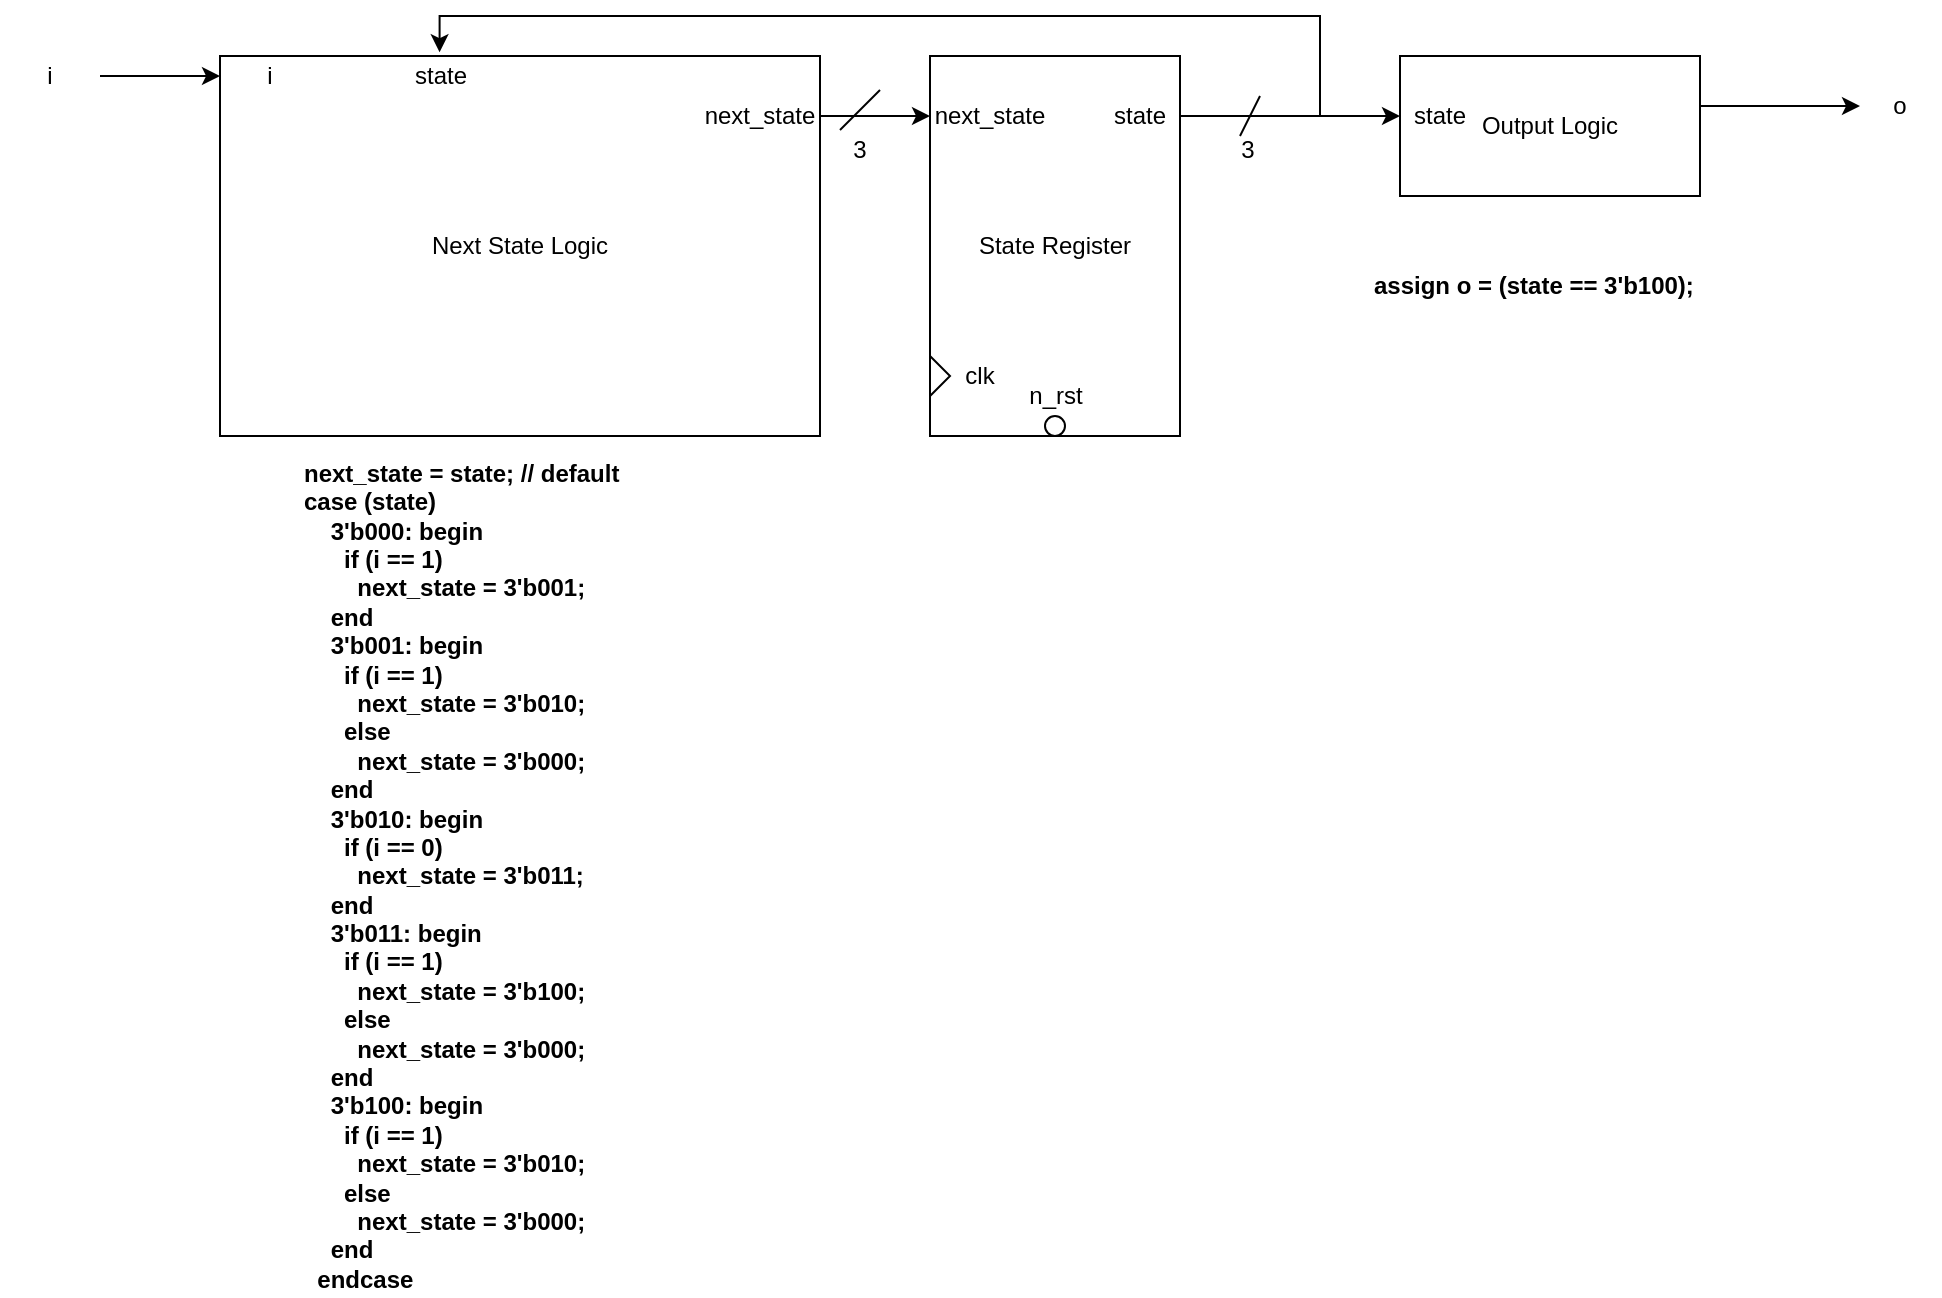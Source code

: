 <mxfile version="14.4.2" type="device"><diagram id="qUpsCeQ9FSwcRRfxqpDJ" name="Page-1"><mxGraphModel dx="1422" dy="762" grid="1" gridSize="10" guides="1" tooltips="1" connect="1" arrows="1" fold="1" page="1" pageScale="1" pageWidth="850" pageHeight="1100" math="0" shadow="0"><root><mxCell id="0"/><mxCell id="1" parent="0"/><mxCell id="PDjSOgbXImCNaXerzlYH-1" value="State Register" style="rounded=0;whiteSpace=wrap;html=1;" parent="1" vertex="1"><mxGeometry x="535" y="160" width="125" height="190" as="geometry"/></mxCell><mxCell id="PDjSOgbXImCNaXerzlYH-2" value="" style="triangle;whiteSpace=wrap;html=1;" parent="1" vertex="1"><mxGeometry x="535" y="310" width="10" height="20" as="geometry"/></mxCell><mxCell id="PDjSOgbXImCNaXerzlYH-3" value="" style="ellipse;whiteSpace=wrap;html=1;aspect=fixed;" parent="1" vertex="1"><mxGeometry x="592.5" y="340" width="10" height="10" as="geometry"/></mxCell><mxCell id="PDjSOgbXImCNaXerzlYH-4" value="clk" style="text;html=1;strokeColor=none;fillColor=none;align=center;verticalAlign=middle;whiteSpace=wrap;rounded=0;" parent="1" vertex="1"><mxGeometry x="545" y="310" width="30" height="20" as="geometry"/></mxCell><mxCell id="PDjSOgbXImCNaXerzlYH-5" value="n_rst" style="text;html=1;strokeColor=none;fillColor=none;align=center;verticalAlign=middle;whiteSpace=wrap;rounded=0;" parent="1" vertex="1"><mxGeometry x="582.5" y="320" width="30" height="20" as="geometry"/></mxCell><mxCell id="PDjSOgbXImCNaXerzlYH-6" value="" style="edgeStyle=orthogonalEdgeStyle;rounded=0;orthogonalLoop=1;jettySize=auto;html=1;entryX=0.366;entryY=-0.01;entryDx=0;entryDy=0;entryPerimeter=0;" parent="1" source="PDjSOgbXImCNaXerzlYH-7" target="PDjSOgbXImCNaXerzlYH-8" edge="1"><mxGeometry x="-0.8" relative="1" as="geometry"><Array as="points"><mxPoint x="730" y="190"/><mxPoint x="730" y="140"/><mxPoint x="290" y="140"/></Array><mxPoint as="offset"/></mxGeometry></mxCell><mxCell id="t9ZwC3lJqaLgxxZxDw7X-6" style="edgeStyle=orthogonalEdgeStyle;rounded=0;orthogonalLoop=1;jettySize=auto;html=1;entryX=0;entryY=0.5;entryDx=0;entryDy=0;" edge="1" parent="1" source="PDjSOgbXImCNaXerzlYH-7" target="t9ZwC3lJqaLgxxZxDw7X-5"><mxGeometry relative="1" as="geometry"/></mxCell><mxCell id="PDjSOgbXImCNaXerzlYH-7" value="state" style="text;html=1;strokeColor=none;fillColor=none;align=center;verticalAlign=middle;whiteSpace=wrap;rounded=0;" parent="1" vertex="1"><mxGeometry x="620" y="180" width="40" height="20" as="geometry"/></mxCell><mxCell id="PDjSOgbXImCNaXerzlYH-8" value="Next State Logic" style="rounded=0;whiteSpace=wrap;html=1;" parent="1" vertex="1"><mxGeometry x="180" y="160" width="300" height="190" as="geometry"/></mxCell><mxCell id="PDjSOgbXImCNaXerzlYH-9" value="next_state" style="text;html=1;strokeColor=none;fillColor=none;align=center;verticalAlign=middle;whiteSpace=wrap;rounded=0;" parent="1" vertex="1"><mxGeometry x="535" y="180" width="60" height="20" as="geometry"/></mxCell><mxCell id="PDjSOgbXImCNaXerzlYH-10" style="edgeStyle=orthogonalEdgeStyle;rounded=0;orthogonalLoop=1;jettySize=auto;html=1;entryX=0;entryY=0.5;entryDx=0;entryDy=0;" parent="1" source="PDjSOgbXImCNaXerzlYH-11" target="PDjSOgbXImCNaXerzlYH-9" edge="1"><mxGeometry relative="1" as="geometry"/></mxCell><mxCell id="PDjSOgbXImCNaXerzlYH-11" value="next_state" style="text;html=1;strokeColor=none;fillColor=none;align=center;verticalAlign=middle;whiteSpace=wrap;rounded=0;" parent="1" vertex="1"><mxGeometry x="420" y="180" width="60" height="20" as="geometry"/></mxCell><mxCell id="PDjSOgbXImCNaXerzlYH-12" value="state" style="text;html=1;strokeColor=none;fillColor=none;align=center;verticalAlign=middle;whiteSpace=wrap;rounded=0;" parent="1" vertex="1"><mxGeometry x="272.5" y="165" width="35" height="10" as="geometry"/></mxCell><mxCell id="PDjSOgbXImCNaXerzlYH-16" value="i" style="text;html=1;strokeColor=none;fillColor=none;align=center;verticalAlign=middle;whiteSpace=wrap;rounded=0;" parent="1" vertex="1"><mxGeometry x="180" y="160" width="50" height="20" as="geometry"/></mxCell><mxCell id="PDjSOgbXImCNaXerzlYH-17" style="edgeStyle=orthogonalEdgeStyle;rounded=0;orthogonalLoop=1;jettySize=auto;html=1;entryX=0;entryY=0.5;entryDx=0;entryDy=0;" parent="1" source="PDjSOgbXImCNaXerzlYH-18" target="PDjSOgbXImCNaXerzlYH-16" edge="1"><mxGeometry relative="1" as="geometry"/></mxCell><mxCell id="PDjSOgbXImCNaXerzlYH-18" value="i" style="text;html=1;strokeColor=none;fillColor=none;align=center;verticalAlign=middle;whiteSpace=wrap;rounded=0;" parent="1" vertex="1"><mxGeometry x="70" y="160" width="50" height="20" as="geometry"/></mxCell><mxCell id="PDjSOgbXImCNaXerzlYH-19" value="" style="endArrow=none;html=1;" parent="1" edge="1"><mxGeometry width="50" height="50" relative="1" as="geometry"><mxPoint x="690" y="200" as="sourcePoint"/><mxPoint x="700" y="180" as="targetPoint"/></mxGeometry></mxCell><mxCell id="PDjSOgbXImCNaXerzlYH-20" value="&lt;div align=&quot;left&quot;&gt;&lt;div align=&quot;left&quot;&gt;next_state = state; // default&lt;/div&gt;&lt;div align=&quot;left&quot;&gt;case (state)&lt;/div&gt;&lt;div align=&quot;left&quot;&gt;&amp;nbsp; &amp;nbsp; 3'b000: begin&lt;/div&gt;&lt;div align=&quot;left&quot;&gt;&amp;nbsp; &amp;nbsp; &amp;nbsp; if (i == 1)&lt;/div&gt;&lt;div align=&quot;left&quot;&gt;&amp;nbsp; &amp;nbsp; &amp;nbsp; &amp;nbsp; next_state = 3'b001;&lt;/div&gt;&lt;div align=&quot;left&quot;&gt;&amp;nbsp; &amp;nbsp; end&lt;/div&gt;&lt;div align=&quot;left&quot;&gt;&amp;nbsp; &amp;nbsp; 3'b001: begin&lt;/div&gt;&lt;div align=&quot;left&quot;&gt;&amp;nbsp; &amp;nbsp; &amp;nbsp; if (i == 1)&lt;/div&gt;&lt;div align=&quot;left&quot;&gt;&amp;nbsp; &amp;nbsp; &amp;nbsp; &amp;nbsp; next_state = 3'b010;&lt;/div&gt;&lt;div align=&quot;left&quot;&gt;&amp;nbsp; &amp;nbsp; &amp;nbsp; else&lt;/div&gt;&lt;div align=&quot;left&quot;&gt;&amp;nbsp; &amp;nbsp; &amp;nbsp; &amp;nbsp; next_state = 3'b000;&lt;/div&gt;&lt;div align=&quot;left&quot;&gt;&amp;nbsp; &amp;nbsp; end&lt;/div&gt;&lt;div align=&quot;left&quot;&gt;&amp;nbsp; &amp;nbsp; 3'b010: begin&lt;/div&gt;&lt;div align=&quot;left&quot;&gt;&amp;nbsp; &amp;nbsp; &amp;nbsp; if (i == 0)&lt;/div&gt;&lt;div align=&quot;left&quot;&gt;&amp;nbsp; &amp;nbsp; &amp;nbsp; &amp;nbsp; next_state = 3'b011;&lt;/div&gt;&lt;div align=&quot;left&quot;&gt;&amp;nbsp; &amp;nbsp; end&lt;/div&gt;&lt;div align=&quot;left&quot;&gt;&amp;nbsp; &amp;nbsp; 3'b011: begin&lt;/div&gt;&lt;div align=&quot;left&quot;&gt;&amp;nbsp; &amp;nbsp; &amp;nbsp; if (i == 1)&lt;/div&gt;&lt;div align=&quot;left&quot;&gt;&amp;nbsp; &amp;nbsp; &amp;nbsp; &amp;nbsp; next_state = 3'b100;&lt;/div&gt;&lt;div align=&quot;left&quot;&gt;&amp;nbsp; &amp;nbsp; &amp;nbsp; else&lt;/div&gt;&lt;div align=&quot;left&quot;&gt;&amp;nbsp; &amp;nbsp; &amp;nbsp; &amp;nbsp; next_state = 3'b000;&lt;/div&gt;&lt;div align=&quot;left&quot;&gt;&amp;nbsp; &amp;nbsp; end&lt;/div&gt;&lt;div align=&quot;left&quot;&gt;&amp;nbsp; &amp;nbsp; 3'b100: begin&lt;/div&gt;&lt;div align=&quot;left&quot;&gt;&amp;nbsp; &amp;nbsp; &amp;nbsp; if (i == 1)&lt;/div&gt;&lt;div align=&quot;left&quot;&gt;&amp;nbsp; &amp;nbsp; &amp;nbsp; &amp;nbsp; next_state = 3'b010;&lt;/div&gt;&lt;div align=&quot;left&quot;&gt;&amp;nbsp; &amp;nbsp; &amp;nbsp; else&lt;/div&gt;&lt;div align=&quot;left&quot;&gt;&amp;nbsp; &amp;nbsp; &amp;nbsp; &amp;nbsp; next_state = 3'b000;&lt;/div&gt;&lt;div align=&quot;left&quot;&gt;&amp;nbsp; &amp;nbsp; end&lt;/div&gt;&lt;div align=&quot;left&quot;&gt;&amp;nbsp; endcase&lt;/div&gt;&lt;/div&gt;" style="text;html=1;strokeColor=none;fillColor=none;align=left;verticalAlign=middle;whiteSpace=wrap;rounded=0;fontStyle=1" parent="1" vertex="1"><mxGeometry x="220" y="360" width="280" height="420" as="geometry"/></mxCell><mxCell id="PDjSOgbXImCNaXerzlYH-21" value="3" style="text;html=1;strokeColor=none;fillColor=none;align=center;verticalAlign=middle;whiteSpace=wrap;rounded=0;" parent="1" vertex="1"><mxGeometry x="689" y="202" width="10" height="10" as="geometry"/></mxCell><mxCell id="t9ZwC3lJqaLgxxZxDw7X-4" value="" style="edgeStyle=orthogonalEdgeStyle;rounded=0;orthogonalLoop=1;jettySize=auto;html=1;" edge="1" parent="1" source="PDjSOgbXImCNaXerzlYH-28" target="t9ZwC3lJqaLgxxZxDw7X-3"><mxGeometry relative="1" as="geometry"/></mxCell><mxCell id="PDjSOgbXImCNaXerzlYH-28" value="o" style="text;html=1;strokeColor=none;fillColor=none;align=center;verticalAlign=middle;whiteSpace=wrap;rounded=0;" parent="1" vertex="1"><mxGeometry x="880" y="175" width="40" height="20" as="geometry"/></mxCell><mxCell id="PDjSOgbXImCNaXerzlYH-30" value="" style="endArrow=none;html=1;" parent="1" edge="1"><mxGeometry width="50" height="50" relative="1" as="geometry"><mxPoint x="490" y="197" as="sourcePoint"/><mxPoint x="510" y="177" as="targetPoint"/></mxGeometry></mxCell><mxCell id="PDjSOgbXImCNaXerzlYH-31" value="3" style="text;html=1;strokeColor=none;fillColor=none;align=center;verticalAlign=middle;whiteSpace=wrap;rounded=0;" parent="1" vertex="1"><mxGeometry x="490.0" y="197" width="20" height="20" as="geometry"/></mxCell><mxCell id="PDjSOgbXImCNaXerzlYH-33" value="&lt;div align=&quot;left&quot;&gt;&lt;div align=&quot;left&quot;&gt;assign o = (state == 3'b100);&lt;/div&gt;&lt;/div&gt;" style="text;html=1;strokeColor=none;fillColor=none;align=left;verticalAlign=middle;whiteSpace=wrap;rounded=0;fontStyle=1" parent="1" vertex="1"><mxGeometry x="755" y="250" width="180" height="50" as="geometry"/></mxCell><mxCell id="t9ZwC3lJqaLgxxZxDw7X-2" value="Output Logic" style="rounded=0;whiteSpace=wrap;html=1;" vertex="1" parent="1"><mxGeometry x="770" y="160" width="150" height="70" as="geometry"/></mxCell><mxCell id="t9ZwC3lJqaLgxxZxDw7X-3" value="o" style="text;html=1;strokeColor=none;fillColor=none;align=center;verticalAlign=middle;whiteSpace=wrap;rounded=0;" vertex="1" parent="1"><mxGeometry x="1000" y="175" width="40" height="20" as="geometry"/></mxCell><mxCell id="t9ZwC3lJqaLgxxZxDw7X-5" value="state" style="text;html=1;strokeColor=none;fillColor=none;align=center;verticalAlign=middle;whiteSpace=wrap;rounded=0;" vertex="1" parent="1"><mxGeometry x="770" y="180" width="40" height="20" as="geometry"/></mxCell></root></mxGraphModel></diagram></mxfile>